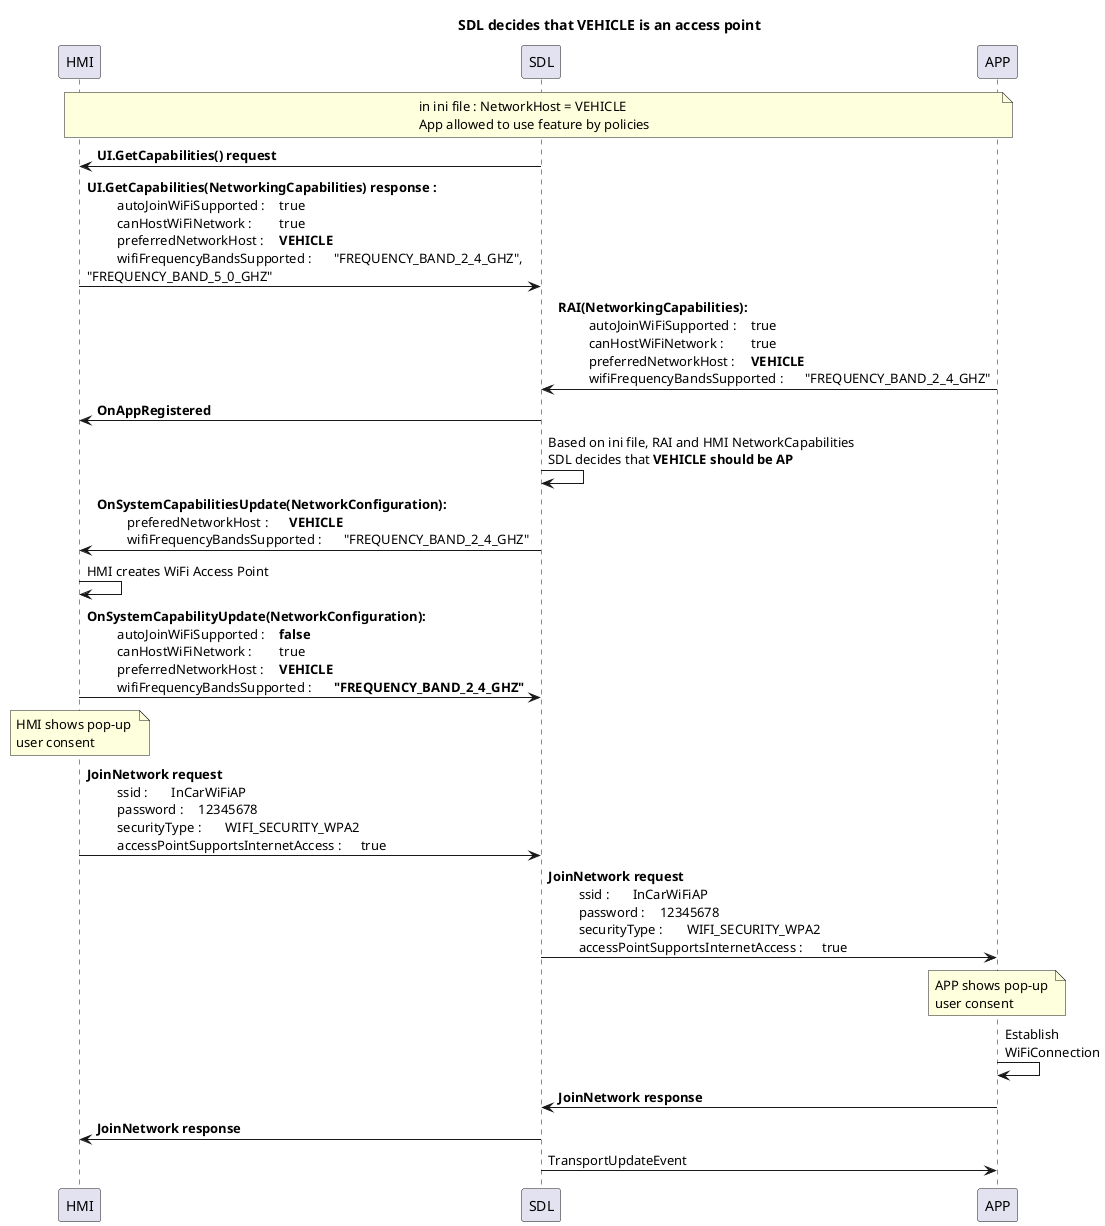 @startuml
!pragma teoz true


title SDL decides that VEHICLE is an access point

participant HMI
participant SDL
participant APP

note over HMI, APP: in ini file : NetworkHost = VEHICLE \n\
App allowed to use feature by policies

SDL -> HMI : <b>UI.GetCapabilities() request
HMI -> SDL : <b>UI.GetCapabilities(NetworkingCapabilities) response : \n\
\t autoJoinWiFiSupported : \t true \n\
\t canHostWiFiNetwork : \t true \n\
\t preferredNetworkHost : \t **VEHICLE** \n\
\t wifiFrequencyBandsSupported : \t "FREQUENCY_BAND_2_4_GHZ",\n\
"FREQUENCY_BAND_5_0_GHZ" 


APP -> SDL : <b>RAI(NetworkingCapabilities): \n\
\t autoJoinWiFiSupported : \t true \n\
\t canHostWiFiNetwork : \t true \n\
\t preferredNetworkHost : \t **VEHICLE** \n\
\t wifiFrequencyBandsSupported : \t "FREQUENCY_BAND_2_4_GHZ" 

SDL -> HMI : <b>OnAppRegistered 

SDL -> SDL : Based on ini file, RAI and HMI NetworkCapabilities\n\
SDL decides that **VEHICLE should be AP** 

SDL -> HMI:  <b>OnSystemCapabilitiesUpdate(NetworkConfiguration): \n\
\t preferedNetworkHost : \t **VEHICLE** \n\
\t wifiFrequencyBandsSupported : \t "FREQUENCY_BAND_2_4_GHZ" 

HMI -> HMI : HMI creates WiFi Access Point

HMI -> SDL:  <b>OnSystemCapabilityUpdate(NetworkConfiguration): \n\
\t autoJoinWiFiSupported : \t **false** \n\
\t canHostWiFiNetwork : \t true \n\
\t preferredNetworkHost : \t **VEHICLE** \n\
\t wifiFrequencyBandsSupported : \t <b>"FREQUENCY_BAND_2_4_GHZ" 

note over HMI: HMI shows pop-up \n\
user consent 

HMI -> SDL: <b>JoinNetwork request\n\
\t ssid : \t InCarWiFiAP \n\
\t password : \t 12345678 \n\
\t securityType : \t WIFI_SECURITY_WPA2 \n\
\t accessPointSupportsInternetAccess : \t true 

SDL -> APP: <b>JoinNetwork request\n\
\t ssid : \t InCarWiFiAP \n\
\t password : \t 12345678 \n\
\t securityType : \t WIFI_SECURITY_WPA2 \n\
\t accessPointSupportsInternetAccess : \t true 

note over APP: APP shows pop-up \n\
user consent 

APP -> APP : Establish \n\
WiFiConnection

APP -> SDL : <b>JoinNetwork response
SDL -> HMI : <b>JoinNetwork response

SDL -> APP: TransportUpdateEvent
@enduml
